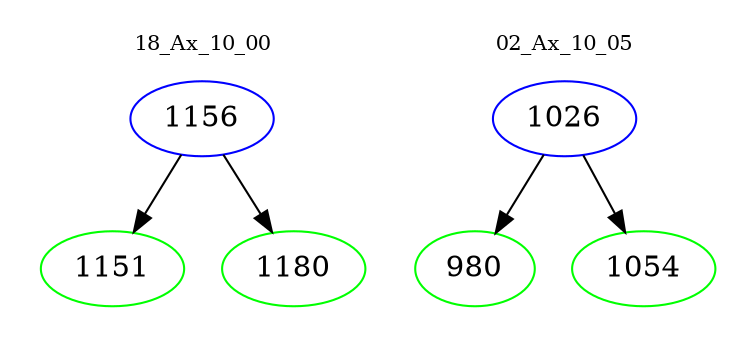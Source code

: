 digraph{
subgraph cluster_0 {
color = white
label = "18_Ax_10_00";
fontsize=10;
T0_1156 [label="1156", color="blue"]
T0_1156 -> T0_1151 [color="black"]
T0_1151 [label="1151", color="green"]
T0_1156 -> T0_1180 [color="black"]
T0_1180 [label="1180", color="green"]
}
subgraph cluster_1 {
color = white
label = "02_Ax_10_05";
fontsize=10;
T1_1026 [label="1026", color="blue"]
T1_1026 -> T1_980 [color="black"]
T1_980 [label="980", color="green"]
T1_1026 -> T1_1054 [color="black"]
T1_1054 [label="1054", color="green"]
}
}
